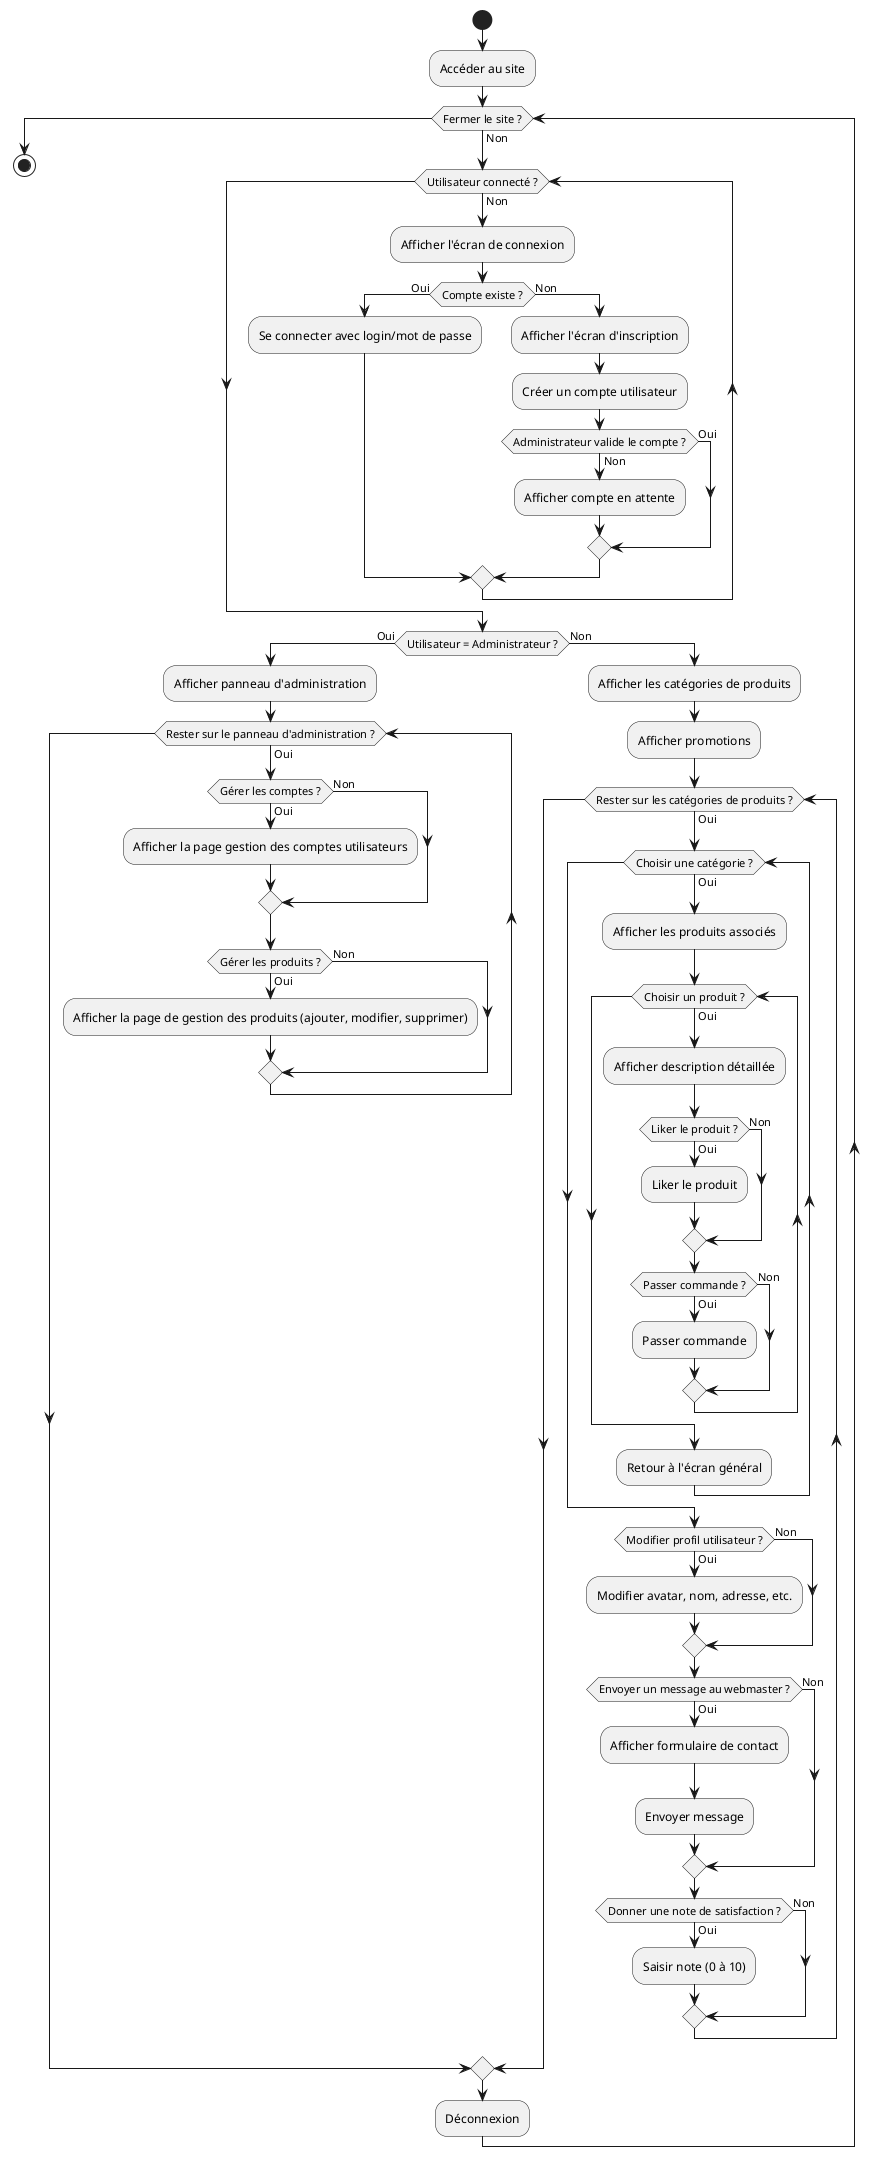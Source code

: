 @startuml
start
:Accéder au site;
while(Fermer le site ?) is (Non)
while (Utilisateur connecté ?) is (Non)
    :Afficher l'écran de connexion;
    if (Compte existe ?) then (Oui)
        :Se connecter avec login/mot de passe;
    else (Non)
        :Afficher l'écran d'inscription;
        :Créer un compte utilisateur;
        if (Administrateur valide le compte ?) then (Oui)
        else (Non)
            :Afficher compte en attente;
        endif
    endif
endwhile

    if (Utilisateur = Administrateur ?) then (Oui)
        :Afficher panneau d'administration;
        while (Rester sur le panneau d'administration ?) is (Oui)
            if (Gérer les comptes ?) then (Oui)
                :Afficher la page gestion des comptes utilisateurs;
            else (Non)
            endif

            if (Gérer les produits ?) then (Oui)
                :Afficher la page de gestion des produits (ajouter, modifier, supprimer);
            else (Non)
            endif
        endwhile

    else (Non)
        :Afficher les catégories de produits;
        :Afficher promotions;
        while (Rester sur les catégories de produits ?) is (Oui)
            while (Choisir une catégorie ?) is (Oui)
                :Afficher les produits associés;
                while (Choisir un produit ?) is (Oui)
                    :Afficher description détaillée;
                    if (Liker le produit ?) then (Oui)
                        :Liker le produit;
                    else (Non)
                    endif
                    if (Passer commande ?) then (Oui)
                        :Passer commande;
                    else (Non)
                    endif
                endwhile
                :Retour à l'écran général;
            endwhile
            if (Modifier profil utilisateur ?) then (Oui)
                :Modifier avatar, nom, adresse, etc.;
            else (Non)
            endif

            if (Envoyer un message au webmaster ?) then (Oui)
                :Afficher formulaire de contact;
                :Envoyer message;
            else (Non)
            endif

            if (Donner une note de satisfaction ?) then (Oui)
                :Saisir note (0 à 10);
            else (Non)
            endif
        endwhile
    endif
    :Déconnexion;
endwhile
stop
@enduml
